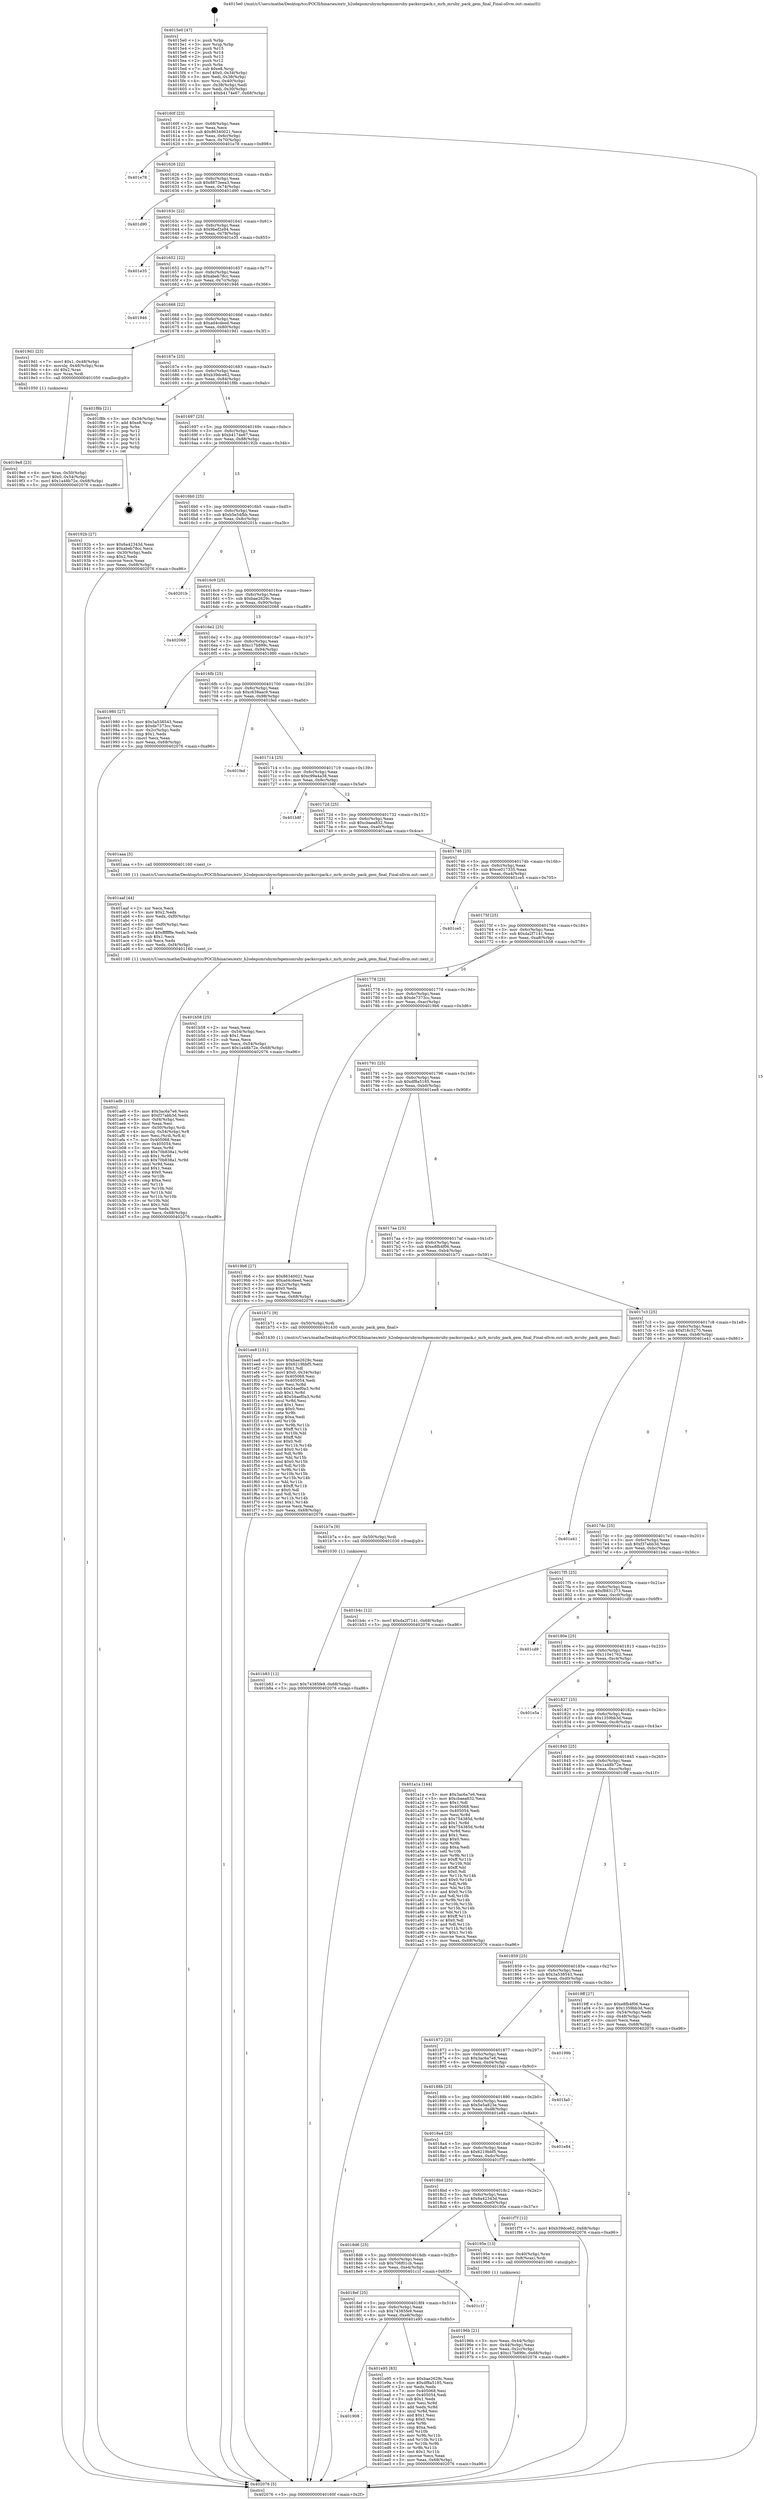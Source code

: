 digraph "0x4015e0" {
  label = "0x4015e0 (/mnt/c/Users/mathe/Desktop/tcc/POCII/binaries/extr_h2odepsmrubymrbgemsmruby-packsrcpack.c_mrb_mruby_pack_gem_final_Final-ollvm.out::main(0))"
  labelloc = "t"
  node[shape=record]

  Entry [label="",width=0.3,height=0.3,shape=circle,fillcolor=black,style=filled]
  "0x40160f" [label="{
     0x40160f [23]\l
     | [instrs]\l
     &nbsp;&nbsp;0x40160f \<+3\>: mov -0x68(%rbp),%eax\l
     &nbsp;&nbsp;0x401612 \<+2\>: mov %eax,%ecx\l
     &nbsp;&nbsp;0x401614 \<+6\>: sub $0x86340021,%ecx\l
     &nbsp;&nbsp;0x40161a \<+3\>: mov %eax,-0x6c(%rbp)\l
     &nbsp;&nbsp;0x40161d \<+3\>: mov %ecx,-0x70(%rbp)\l
     &nbsp;&nbsp;0x401620 \<+6\>: je 0000000000401e78 \<main+0x898\>\l
  }"]
  "0x401e78" [label="{
     0x401e78\l
  }", style=dashed]
  "0x401626" [label="{
     0x401626 [22]\l
     | [instrs]\l
     &nbsp;&nbsp;0x401626 \<+5\>: jmp 000000000040162b \<main+0x4b\>\l
     &nbsp;&nbsp;0x40162b \<+3\>: mov -0x6c(%rbp),%eax\l
     &nbsp;&nbsp;0x40162e \<+5\>: sub $0x8873eea3,%eax\l
     &nbsp;&nbsp;0x401633 \<+3\>: mov %eax,-0x74(%rbp)\l
     &nbsp;&nbsp;0x401636 \<+6\>: je 0000000000401d90 \<main+0x7b0\>\l
  }"]
  Exit [label="",width=0.3,height=0.3,shape=circle,fillcolor=black,style=filled,peripheries=2]
  "0x401d90" [label="{
     0x401d90\l
  }", style=dashed]
  "0x40163c" [label="{
     0x40163c [22]\l
     | [instrs]\l
     &nbsp;&nbsp;0x40163c \<+5\>: jmp 0000000000401641 \<main+0x61\>\l
     &nbsp;&nbsp;0x401641 \<+3\>: mov -0x6c(%rbp),%eax\l
     &nbsp;&nbsp;0x401644 \<+5\>: sub $0x9bef2e94,%eax\l
     &nbsp;&nbsp;0x401649 \<+3\>: mov %eax,-0x78(%rbp)\l
     &nbsp;&nbsp;0x40164c \<+6\>: je 0000000000401e35 \<main+0x855\>\l
  }"]
  "0x401908" [label="{
     0x401908\l
  }", style=dashed]
  "0x401e35" [label="{
     0x401e35\l
  }", style=dashed]
  "0x401652" [label="{
     0x401652 [22]\l
     | [instrs]\l
     &nbsp;&nbsp;0x401652 \<+5\>: jmp 0000000000401657 \<main+0x77\>\l
     &nbsp;&nbsp;0x401657 \<+3\>: mov -0x6c(%rbp),%eax\l
     &nbsp;&nbsp;0x40165a \<+5\>: sub $0xabeb78cc,%eax\l
     &nbsp;&nbsp;0x40165f \<+3\>: mov %eax,-0x7c(%rbp)\l
     &nbsp;&nbsp;0x401662 \<+6\>: je 0000000000401946 \<main+0x366\>\l
  }"]
  "0x401e95" [label="{
     0x401e95 [83]\l
     | [instrs]\l
     &nbsp;&nbsp;0x401e95 \<+5\>: mov $0xbae2629c,%eax\l
     &nbsp;&nbsp;0x401e9a \<+5\>: mov $0xdf8a5185,%ecx\l
     &nbsp;&nbsp;0x401e9f \<+2\>: xor %edx,%edx\l
     &nbsp;&nbsp;0x401ea1 \<+7\>: mov 0x405068,%esi\l
     &nbsp;&nbsp;0x401ea8 \<+7\>: mov 0x405054,%edi\l
     &nbsp;&nbsp;0x401eaf \<+3\>: sub $0x1,%edx\l
     &nbsp;&nbsp;0x401eb2 \<+3\>: mov %esi,%r8d\l
     &nbsp;&nbsp;0x401eb5 \<+3\>: add %edx,%r8d\l
     &nbsp;&nbsp;0x401eb8 \<+4\>: imul %r8d,%esi\l
     &nbsp;&nbsp;0x401ebc \<+3\>: and $0x1,%esi\l
     &nbsp;&nbsp;0x401ebf \<+3\>: cmp $0x0,%esi\l
     &nbsp;&nbsp;0x401ec2 \<+4\>: sete %r9b\l
     &nbsp;&nbsp;0x401ec6 \<+3\>: cmp $0xa,%edi\l
     &nbsp;&nbsp;0x401ec9 \<+4\>: setl %r10b\l
     &nbsp;&nbsp;0x401ecd \<+3\>: mov %r9b,%r11b\l
     &nbsp;&nbsp;0x401ed0 \<+3\>: and %r10b,%r11b\l
     &nbsp;&nbsp;0x401ed3 \<+3\>: xor %r10b,%r9b\l
     &nbsp;&nbsp;0x401ed6 \<+3\>: or %r9b,%r11b\l
     &nbsp;&nbsp;0x401ed9 \<+4\>: test $0x1,%r11b\l
     &nbsp;&nbsp;0x401edd \<+3\>: cmovne %ecx,%eax\l
     &nbsp;&nbsp;0x401ee0 \<+3\>: mov %eax,-0x68(%rbp)\l
     &nbsp;&nbsp;0x401ee3 \<+5\>: jmp 0000000000402076 \<main+0xa96\>\l
  }"]
  "0x401946" [label="{
     0x401946\l
  }", style=dashed]
  "0x401668" [label="{
     0x401668 [22]\l
     | [instrs]\l
     &nbsp;&nbsp;0x401668 \<+5\>: jmp 000000000040166d \<main+0x8d\>\l
     &nbsp;&nbsp;0x40166d \<+3\>: mov -0x6c(%rbp),%eax\l
     &nbsp;&nbsp;0x401670 \<+5\>: sub $0xad4cdeed,%eax\l
     &nbsp;&nbsp;0x401675 \<+3\>: mov %eax,-0x80(%rbp)\l
     &nbsp;&nbsp;0x401678 \<+6\>: je 00000000004019d1 \<main+0x3f1\>\l
  }"]
  "0x4018ef" [label="{
     0x4018ef [25]\l
     | [instrs]\l
     &nbsp;&nbsp;0x4018ef \<+5\>: jmp 00000000004018f4 \<main+0x314\>\l
     &nbsp;&nbsp;0x4018f4 \<+3\>: mov -0x6c(%rbp),%eax\l
     &nbsp;&nbsp;0x4018f7 \<+5\>: sub $0x74385fe9,%eax\l
     &nbsp;&nbsp;0x4018fc \<+6\>: mov %eax,-0xe8(%rbp)\l
     &nbsp;&nbsp;0x401902 \<+6\>: je 0000000000401e95 \<main+0x8b5\>\l
  }"]
  "0x4019d1" [label="{
     0x4019d1 [23]\l
     | [instrs]\l
     &nbsp;&nbsp;0x4019d1 \<+7\>: movl $0x1,-0x48(%rbp)\l
     &nbsp;&nbsp;0x4019d8 \<+4\>: movslq -0x48(%rbp),%rax\l
     &nbsp;&nbsp;0x4019dc \<+4\>: shl $0x2,%rax\l
     &nbsp;&nbsp;0x4019e0 \<+3\>: mov %rax,%rdi\l
     &nbsp;&nbsp;0x4019e3 \<+5\>: call 0000000000401050 \<malloc@plt\>\l
     | [calls]\l
     &nbsp;&nbsp;0x401050 \{1\} (unknown)\l
  }"]
  "0x40167e" [label="{
     0x40167e [25]\l
     | [instrs]\l
     &nbsp;&nbsp;0x40167e \<+5\>: jmp 0000000000401683 \<main+0xa3\>\l
     &nbsp;&nbsp;0x401683 \<+3\>: mov -0x6c(%rbp),%eax\l
     &nbsp;&nbsp;0x401686 \<+5\>: sub $0xb39dce62,%eax\l
     &nbsp;&nbsp;0x40168b \<+6\>: mov %eax,-0x84(%rbp)\l
     &nbsp;&nbsp;0x401691 \<+6\>: je 0000000000401f8b \<main+0x9ab\>\l
  }"]
  "0x401c1f" [label="{
     0x401c1f\l
  }", style=dashed]
  "0x401f8b" [label="{
     0x401f8b [21]\l
     | [instrs]\l
     &nbsp;&nbsp;0x401f8b \<+3\>: mov -0x34(%rbp),%eax\l
     &nbsp;&nbsp;0x401f8e \<+7\>: add $0xe8,%rsp\l
     &nbsp;&nbsp;0x401f95 \<+1\>: pop %rbx\l
     &nbsp;&nbsp;0x401f96 \<+2\>: pop %r12\l
     &nbsp;&nbsp;0x401f98 \<+2\>: pop %r13\l
     &nbsp;&nbsp;0x401f9a \<+2\>: pop %r14\l
     &nbsp;&nbsp;0x401f9c \<+2\>: pop %r15\l
     &nbsp;&nbsp;0x401f9e \<+1\>: pop %rbp\l
     &nbsp;&nbsp;0x401f9f \<+1\>: ret\l
  }"]
  "0x401697" [label="{
     0x401697 [25]\l
     | [instrs]\l
     &nbsp;&nbsp;0x401697 \<+5\>: jmp 000000000040169c \<main+0xbc\>\l
     &nbsp;&nbsp;0x40169c \<+3\>: mov -0x6c(%rbp),%eax\l
     &nbsp;&nbsp;0x40169f \<+5\>: sub $0xb4174e67,%eax\l
     &nbsp;&nbsp;0x4016a4 \<+6\>: mov %eax,-0x88(%rbp)\l
     &nbsp;&nbsp;0x4016aa \<+6\>: je 000000000040192b \<main+0x34b\>\l
  }"]
  "0x401b83" [label="{
     0x401b83 [12]\l
     | [instrs]\l
     &nbsp;&nbsp;0x401b83 \<+7\>: movl $0x74385fe9,-0x68(%rbp)\l
     &nbsp;&nbsp;0x401b8a \<+5\>: jmp 0000000000402076 \<main+0xa96\>\l
  }"]
  "0x40192b" [label="{
     0x40192b [27]\l
     | [instrs]\l
     &nbsp;&nbsp;0x40192b \<+5\>: mov $0x6a42343d,%eax\l
     &nbsp;&nbsp;0x401930 \<+5\>: mov $0xabeb78cc,%ecx\l
     &nbsp;&nbsp;0x401935 \<+3\>: mov -0x30(%rbp),%edx\l
     &nbsp;&nbsp;0x401938 \<+3\>: cmp $0x2,%edx\l
     &nbsp;&nbsp;0x40193b \<+3\>: cmovne %ecx,%eax\l
     &nbsp;&nbsp;0x40193e \<+3\>: mov %eax,-0x68(%rbp)\l
     &nbsp;&nbsp;0x401941 \<+5\>: jmp 0000000000402076 \<main+0xa96\>\l
  }"]
  "0x4016b0" [label="{
     0x4016b0 [25]\l
     | [instrs]\l
     &nbsp;&nbsp;0x4016b0 \<+5\>: jmp 00000000004016b5 \<main+0xd5\>\l
     &nbsp;&nbsp;0x4016b5 \<+3\>: mov -0x6c(%rbp),%eax\l
     &nbsp;&nbsp;0x4016b8 \<+5\>: sub $0xb5e54fbb,%eax\l
     &nbsp;&nbsp;0x4016bd \<+6\>: mov %eax,-0x8c(%rbp)\l
     &nbsp;&nbsp;0x4016c3 \<+6\>: je 000000000040201b \<main+0xa3b\>\l
  }"]
  "0x402076" [label="{
     0x402076 [5]\l
     | [instrs]\l
     &nbsp;&nbsp;0x402076 \<+5\>: jmp 000000000040160f \<main+0x2f\>\l
  }"]
  "0x4015e0" [label="{
     0x4015e0 [47]\l
     | [instrs]\l
     &nbsp;&nbsp;0x4015e0 \<+1\>: push %rbp\l
     &nbsp;&nbsp;0x4015e1 \<+3\>: mov %rsp,%rbp\l
     &nbsp;&nbsp;0x4015e4 \<+2\>: push %r15\l
     &nbsp;&nbsp;0x4015e6 \<+2\>: push %r14\l
     &nbsp;&nbsp;0x4015e8 \<+2\>: push %r13\l
     &nbsp;&nbsp;0x4015ea \<+2\>: push %r12\l
     &nbsp;&nbsp;0x4015ec \<+1\>: push %rbx\l
     &nbsp;&nbsp;0x4015ed \<+7\>: sub $0xe8,%rsp\l
     &nbsp;&nbsp;0x4015f4 \<+7\>: movl $0x0,-0x34(%rbp)\l
     &nbsp;&nbsp;0x4015fb \<+3\>: mov %edi,-0x38(%rbp)\l
     &nbsp;&nbsp;0x4015fe \<+4\>: mov %rsi,-0x40(%rbp)\l
     &nbsp;&nbsp;0x401602 \<+3\>: mov -0x38(%rbp),%edi\l
     &nbsp;&nbsp;0x401605 \<+3\>: mov %edi,-0x30(%rbp)\l
     &nbsp;&nbsp;0x401608 \<+7\>: movl $0xb4174e67,-0x68(%rbp)\l
  }"]
  "0x401b7a" [label="{
     0x401b7a [9]\l
     | [instrs]\l
     &nbsp;&nbsp;0x401b7a \<+4\>: mov -0x50(%rbp),%rdi\l
     &nbsp;&nbsp;0x401b7e \<+5\>: call 0000000000401030 \<free@plt\>\l
     | [calls]\l
     &nbsp;&nbsp;0x401030 \{1\} (unknown)\l
  }"]
  "0x40201b" [label="{
     0x40201b\l
  }", style=dashed]
  "0x4016c9" [label="{
     0x4016c9 [25]\l
     | [instrs]\l
     &nbsp;&nbsp;0x4016c9 \<+5\>: jmp 00000000004016ce \<main+0xee\>\l
     &nbsp;&nbsp;0x4016ce \<+3\>: mov -0x6c(%rbp),%eax\l
     &nbsp;&nbsp;0x4016d1 \<+5\>: sub $0xbae2629c,%eax\l
     &nbsp;&nbsp;0x4016d6 \<+6\>: mov %eax,-0x90(%rbp)\l
     &nbsp;&nbsp;0x4016dc \<+6\>: je 0000000000402068 \<main+0xa88\>\l
  }"]
  "0x401adb" [label="{
     0x401adb [113]\l
     | [instrs]\l
     &nbsp;&nbsp;0x401adb \<+5\>: mov $0x3ac6a7e6,%ecx\l
     &nbsp;&nbsp;0x401ae0 \<+5\>: mov $0xf37abb3d,%edx\l
     &nbsp;&nbsp;0x401ae5 \<+6\>: mov -0xf4(%rbp),%esi\l
     &nbsp;&nbsp;0x401aeb \<+3\>: imul %eax,%esi\l
     &nbsp;&nbsp;0x401aee \<+4\>: mov -0x50(%rbp),%rdi\l
     &nbsp;&nbsp;0x401af2 \<+4\>: movslq -0x54(%rbp),%r8\l
     &nbsp;&nbsp;0x401af6 \<+4\>: mov %esi,(%rdi,%r8,4)\l
     &nbsp;&nbsp;0x401afa \<+7\>: mov 0x405068,%eax\l
     &nbsp;&nbsp;0x401b01 \<+7\>: mov 0x405054,%esi\l
     &nbsp;&nbsp;0x401b08 \<+3\>: mov %eax,%r9d\l
     &nbsp;&nbsp;0x401b0b \<+7\>: add $0x70b838a1,%r9d\l
     &nbsp;&nbsp;0x401b12 \<+4\>: sub $0x1,%r9d\l
     &nbsp;&nbsp;0x401b16 \<+7\>: sub $0x70b838a1,%r9d\l
     &nbsp;&nbsp;0x401b1d \<+4\>: imul %r9d,%eax\l
     &nbsp;&nbsp;0x401b21 \<+3\>: and $0x1,%eax\l
     &nbsp;&nbsp;0x401b24 \<+3\>: cmp $0x0,%eax\l
     &nbsp;&nbsp;0x401b27 \<+4\>: sete %r10b\l
     &nbsp;&nbsp;0x401b2b \<+3\>: cmp $0xa,%esi\l
     &nbsp;&nbsp;0x401b2e \<+4\>: setl %r11b\l
     &nbsp;&nbsp;0x401b32 \<+3\>: mov %r10b,%bl\l
     &nbsp;&nbsp;0x401b35 \<+3\>: and %r11b,%bl\l
     &nbsp;&nbsp;0x401b38 \<+3\>: xor %r11b,%r10b\l
     &nbsp;&nbsp;0x401b3b \<+3\>: or %r10b,%bl\l
     &nbsp;&nbsp;0x401b3e \<+3\>: test $0x1,%bl\l
     &nbsp;&nbsp;0x401b41 \<+3\>: cmovne %edx,%ecx\l
     &nbsp;&nbsp;0x401b44 \<+3\>: mov %ecx,-0x68(%rbp)\l
     &nbsp;&nbsp;0x401b47 \<+5\>: jmp 0000000000402076 \<main+0xa96\>\l
  }"]
  "0x402068" [label="{
     0x402068\l
  }", style=dashed]
  "0x4016e2" [label="{
     0x4016e2 [25]\l
     | [instrs]\l
     &nbsp;&nbsp;0x4016e2 \<+5\>: jmp 00000000004016e7 \<main+0x107\>\l
     &nbsp;&nbsp;0x4016e7 \<+3\>: mov -0x6c(%rbp),%eax\l
     &nbsp;&nbsp;0x4016ea \<+5\>: sub $0xc17b899c,%eax\l
     &nbsp;&nbsp;0x4016ef \<+6\>: mov %eax,-0x94(%rbp)\l
     &nbsp;&nbsp;0x4016f5 \<+6\>: je 0000000000401980 \<main+0x3a0\>\l
  }"]
  "0x401aaf" [label="{
     0x401aaf [44]\l
     | [instrs]\l
     &nbsp;&nbsp;0x401aaf \<+2\>: xor %ecx,%ecx\l
     &nbsp;&nbsp;0x401ab1 \<+5\>: mov $0x2,%edx\l
     &nbsp;&nbsp;0x401ab6 \<+6\>: mov %edx,-0xf0(%rbp)\l
     &nbsp;&nbsp;0x401abc \<+1\>: cltd\l
     &nbsp;&nbsp;0x401abd \<+6\>: mov -0xf0(%rbp),%esi\l
     &nbsp;&nbsp;0x401ac3 \<+2\>: idiv %esi\l
     &nbsp;&nbsp;0x401ac5 \<+6\>: imul $0xfffffffe,%edx,%edx\l
     &nbsp;&nbsp;0x401acb \<+3\>: sub $0x1,%ecx\l
     &nbsp;&nbsp;0x401ace \<+2\>: sub %ecx,%edx\l
     &nbsp;&nbsp;0x401ad0 \<+6\>: mov %edx,-0xf4(%rbp)\l
     &nbsp;&nbsp;0x401ad6 \<+5\>: call 0000000000401160 \<next_i\>\l
     | [calls]\l
     &nbsp;&nbsp;0x401160 \{1\} (/mnt/c/Users/mathe/Desktop/tcc/POCII/binaries/extr_h2odepsmrubymrbgemsmruby-packsrcpack.c_mrb_mruby_pack_gem_final_Final-ollvm.out::next_i)\l
  }"]
  "0x401980" [label="{
     0x401980 [27]\l
     | [instrs]\l
     &nbsp;&nbsp;0x401980 \<+5\>: mov $0x3a538543,%eax\l
     &nbsp;&nbsp;0x401985 \<+5\>: mov $0xde7373cc,%ecx\l
     &nbsp;&nbsp;0x40198a \<+3\>: mov -0x2c(%rbp),%edx\l
     &nbsp;&nbsp;0x40198d \<+3\>: cmp $0x1,%edx\l
     &nbsp;&nbsp;0x401990 \<+3\>: cmovl %ecx,%eax\l
     &nbsp;&nbsp;0x401993 \<+3\>: mov %eax,-0x68(%rbp)\l
     &nbsp;&nbsp;0x401996 \<+5\>: jmp 0000000000402076 \<main+0xa96\>\l
  }"]
  "0x4016fb" [label="{
     0x4016fb [25]\l
     | [instrs]\l
     &nbsp;&nbsp;0x4016fb \<+5\>: jmp 0000000000401700 \<main+0x120\>\l
     &nbsp;&nbsp;0x401700 \<+3\>: mov -0x6c(%rbp),%eax\l
     &nbsp;&nbsp;0x401703 \<+5\>: sub $0xc639aac9,%eax\l
     &nbsp;&nbsp;0x401708 \<+6\>: mov %eax,-0x98(%rbp)\l
     &nbsp;&nbsp;0x40170e \<+6\>: je 0000000000401fed \<main+0xa0d\>\l
  }"]
  "0x4019e8" [label="{
     0x4019e8 [23]\l
     | [instrs]\l
     &nbsp;&nbsp;0x4019e8 \<+4\>: mov %rax,-0x50(%rbp)\l
     &nbsp;&nbsp;0x4019ec \<+7\>: movl $0x0,-0x54(%rbp)\l
     &nbsp;&nbsp;0x4019f3 \<+7\>: movl $0x1a48b72e,-0x68(%rbp)\l
     &nbsp;&nbsp;0x4019fa \<+5\>: jmp 0000000000402076 \<main+0xa96\>\l
  }"]
  "0x401fed" [label="{
     0x401fed\l
  }", style=dashed]
  "0x401714" [label="{
     0x401714 [25]\l
     | [instrs]\l
     &nbsp;&nbsp;0x401714 \<+5\>: jmp 0000000000401719 \<main+0x139\>\l
     &nbsp;&nbsp;0x401719 \<+3\>: mov -0x6c(%rbp),%eax\l
     &nbsp;&nbsp;0x40171c \<+5\>: sub $0xc99a4a38,%eax\l
     &nbsp;&nbsp;0x401721 \<+6\>: mov %eax,-0x9c(%rbp)\l
     &nbsp;&nbsp;0x401727 \<+6\>: je 0000000000401b8f \<main+0x5af\>\l
  }"]
  "0x40196b" [label="{
     0x40196b [21]\l
     | [instrs]\l
     &nbsp;&nbsp;0x40196b \<+3\>: mov %eax,-0x44(%rbp)\l
     &nbsp;&nbsp;0x40196e \<+3\>: mov -0x44(%rbp),%eax\l
     &nbsp;&nbsp;0x401971 \<+3\>: mov %eax,-0x2c(%rbp)\l
     &nbsp;&nbsp;0x401974 \<+7\>: movl $0xc17b899c,-0x68(%rbp)\l
     &nbsp;&nbsp;0x40197b \<+5\>: jmp 0000000000402076 \<main+0xa96\>\l
  }"]
  "0x401b8f" [label="{
     0x401b8f\l
  }", style=dashed]
  "0x40172d" [label="{
     0x40172d [25]\l
     | [instrs]\l
     &nbsp;&nbsp;0x40172d \<+5\>: jmp 0000000000401732 \<main+0x152\>\l
     &nbsp;&nbsp;0x401732 \<+3\>: mov -0x6c(%rbp),%eax\l
     &nbsp;&nbsp;0x401735 \<+5\>: sub $0xcbaea832,%eax\l
     &nbsp;&nbsp;0x40173a \<+6\>: mov %eax,-0xa0(%rbp)\l
     &nbsp;&nbsp;0x401740 \<+6\>: je 0000000000401aaa \<main+0x4ca\>\l
  }"]
  "0x4018d6" [label="{
     0x4018d6 [25]\l
     | [instrs]\l
     &nbsp;&nbsp;0x4018d6 \<+5\>: jmp 00000000004018db \<main+0x2fb\>\l
     &nbsp;&nbsp;0x4018db \<+3\>: mov -0x6c(%rbp),%eax\l
     &nbsp;&nbsp;0x4018de \<+5\>: sub $0x706f01cb,%eax\l
     &nbsp;&nbsp;0x4018e3 \<+6\>: mov %eax,-0xe4(%rbp)\l
     &nbsp;&nbsp;0x4018e9 \<+6\>: je 0000000000401c1f \<main+0x63f\>\l
  }"]
  "0x401aaa" [label="{
     0x401aaa [5]\l
     | [instrs]\l
     &nbsp;&nbsp;0x401aaa \<+5\>: call 0000000000401160 \<next_i\>\l
     | [calls]\l
     &nbsp;&nbsp;0x401160 \{1\} (/mnt/c/Users/mathe/Desktop/tcc/POCII/binaries/extr_h2odepsmrubymrbgemsmruby-packsrcpack.c_mrb_mruby_pack_gem_final_Final-ollvm.out::next_i)\l
  }"]
  "0x401746" [label="{
     0x401746 [25]\l
     | [instrs]\l
     &nbsp;&nbsp;0x401746 \<+5\>: jmp 000000000040174b \<main+0x16b\>\l
     &nbsp;&nbsp;0x40174b \<+3\>: mov -0x6c(%rbp),%eax\l
     &nbsp;&nbsp;0x40174e \<+5\>: sub $0xce017335,%eax\l
     &nbsp;&nbsp;0x401753 \<+6\>: mov %eax,-0xa4(%rbp)\l
     &nbsp;&nbsp;0x401759 \<+6\>: je 0000000000401ce5 \<main+0x705\>\l
  }"]
  "0x40195e" [label="{
     0x40195e [13]\l
     | [instrs]\l
     &nbsp;&nbsp;0x40195e \<+4\>: mov -0x40(%rbp),%rax\l
     &nbsp;&nbsp;0x401962 \<+4\>: mov 0x8(%rax),%rdi\l
     &nbsp;&nbsp;0x401966 \<+5\>: call 0000000000401060 \<atoi@plt\>\l
     | [calls]\l
     &nbsp;&nbsp;0x401060 \{1\} (unknown)\l
  }"]
  "0x401ce5" [label="{
     0x401ce5\l
  }", style=dashed]
  "0x40175f" [label="{
     0x40175f [25]\l
     | [instrs]\l
     &nbsp;&nbsp;0x40175f \<+5\>: jmp 0000000000401764 \<main+0x184\>\l
     &nbsp;&nbsp;0x401764 \<+3\>: mov -0x6c(%rbp),%eax\l
     &nbsp;&nbsp;0x401767 \<+5\>: sub $0xda2f7141,%eax\l
     &nbsp;&nbsp;0x40176c \<+6\>: mov %eax,-0xa8(%rbp)\l
     &nbsp;&nbsp;0x401772 \<+6\>: je 0000000000401b58 \<main+0x578\>\l
  }"]
  "0x4018bd" [label="{
     0x4018bd [25]\l
     | [instrs]\l
     &nbsp;&nbsp;0x4018bd \<+5\>: jmp 00000000004018c2 \<main+0x2e2\>\l
     &nbsp;&nbsp;0x4018c2 \<+3\>: mov -0x6c(%rbp),%eax\l
     &nbsp;&nbsp;0x4018c5 \<+5\>: sub $0x6a42343d,%eax\l
     &nbsp;&nbsp;0x4018ca \<+6\>: mov %eax,-0xe0(%rbp)\l
     &nbsp;&nbsp;0x4018d0 \<+6\>: je 000000000040195e \<main+0x37e\>\l
  }"]
  "0x401b58" [label="{
     0x401b58 [25]\l
     | [instrs]\l
     &nbsp;&nbsp;0x401b58 \<+2\>: xor %eax,%eax\l
     &nbsp;&nbsp;0x401b5a \<+3\>: mov -0x54(%rbp),%ecx\l
     &nbsp;&nbsp;0x401b5d \<+3\>: sub $0x1,%eax\l
     &nbsp;&nbsp;0x401b60 \<+2\>: sub %eax,%ecx\l
     &nbsp;&nbsp;0x401b62 \<+3\>: mov %ecx,-0x54(%rbp)\l
     &nbsp;&nbsp;0x401b65 \<+7\>: movl $0x1a48b72e,-0x68(%rbp)\l
     &nbsp;&nbsp;0x401b6c \<+5\>: jmp 0000000000402076 \<main+0xa96\>\l
  }"]
  "0x401778" [label="{
     0x401778 [25]\l
     | [instrs]\l
     &nbsp;&nbsp;0x401778 \<+5\>: jmp 000000000040177d \<main+0x19d\>\l
     &nbsp;&nbsp;0x40177d \<+3\>: mov -0x6c(%rbp),%eax\l
     &nbsp;&nbsp;0x401780 \<+5\>: sub $0xde7373cc,%eax\l
     &nbsp;&nbsp;0x401785 \<+6\>: mov %eax,-0xac(%rbp)\l
     &nbsp;&nbsp;0x40178b \<+6\>: je 00000000004019b6 \<main+0x3d6\>\l
  }"]
  "0x401f7f" [label="{
     0x401f7f [12]\l
     | [instrs]\l
     &nbsp;&nbsp;0x401f7f \<+7\>: movl $0xb39dce62,-0x68(%rbp)\l
     &nbsp;&nbsp;0x401f86 \<+5\>: jmp 0000000000402076 \<main+0xa96\>\l
  }"]
  "0x4019b6" [label="{
     0x4019b6 [27]\l
     | [instrs]\l
     &nbsp;&nbsp;0x4019b6 \<+5\>: mov $0x86340021,%eax\l
     &nbsp;&nbsp;0x4019bb \<+5\>: mov $0xad4cdeed,%ecx\l
     &nbsp;&nbsp;0x4019c0 \<+3\>: mov -0x2c(%rbp),%edx\l
     &nbsp;&nbsp;0x4019c3 \<+3\>: cmp $0x0,%edx\l
     &nbsp;&nbsp;0x4019c6 \<+3\>: cmove %ecx,%eax\l
     &nbsp;&nbsp;0x4019c9 \<+3\>: mov %eax,-0x68(%rbp)\l
     &nbsp;&nbsp;0x4019cc \<+5\>: jmp 0000000000402076 \<main+0xa96\>\l
  }"]
  "0x401791" [label="{
     0x401791 [25]\l
     | [instrs]\l
     &nbsp;&nbsp;0x401791 \<+5\>: jmp 0000000000401796 \<main+0x1b6\>\l
     &nbsp;&nbsp;0x401796 \<+3\>: mov -0x6c(%rbp),%eax\l
     &nbsp;&nbsp;0x401799 \<+5\>: sub $0xdf8a5185,%eax\l
     &nbsp;&nbsp;0x40179e \<+6\>: mov %eax,-0xb0(%rbp)\l
     &nbsp;&nbsp;0x4017a4 \<+6\>: je 0000000000401ee8 \<main+0x908\>\l
  }"]
  "0x4018a4" [label="{
     0x4018a4 [25]\l
     | [instrs]\l
     &nbsp;&nbsp;0x4018a4 \<+5\>: jmp 00000000004018a9 \<main+0x2c9\>\l
     &nbsp;&nbsp;0x4018a9 \<+3\>: mov -0x6c(%rbp),%eax\l
     &nbsp;&nbsp;0x4018ac \<+5\>: sub $0x6219bbf5,%eax\l
     &nbsp;&nbsp;0x4018b1 \<+6\>: mov %eax,-0xdc(%rbp)\l
     &nbsp;&nbsp;0x4018b7 \<+6\>: je 0000000000401f7f \<main+0x99f\>\l
  }"]
  "0x401ee8" [label="{
     0x401ee8 [151]\l
     | [instrs]\l
     &nbsp;&nbsp;0x401ee8 \<+5\>: mov $0xbae2629c,%eax\l
     &nbsp;&nbsp;0x401eed \<+5\>: mov $0x6219bbf5,%ecx\l
     &nbsp;&nbsp;0x401ef2 \<+2\>: mov $0x1,%dl\l
     &nbsp;&nbsp;0x401ef4 \<+7\>: movl $0x0,-0x34(%rbp)\l
     &nbsp;&nbsp;0x401efb \<+7\>: mov 0x405068,%esi\l
     &nbsp;&nbsp;0x401f02 \<+7\>: mov 0x405054,%edi\l
     &nbsp;&nbsp;0x401f09 \<+3\>: mov %esi,%r8d\l
     &nbsp;&nbsp;0x401f0c \<+7\>: sub $0x54aef0a3,%r8d\l
     &nbsp;&nbsp;0x401f13 \<+4\>: sub $0x1,%r8d\l
     &nbsp;&nbsp;0x401f17 \<+7\>: add $0x54aef0a3,%r8d\l
     &nbsp;&nbsp;0x401f1e \<+4\>: imul %r8d,%esi\l
     &nbsp;&nbsp;0x401f22 \<+3\>: and $0x1,%esi\l
     &nbsp;&nbsp;0x401f25 \<+3\>: cmp $0x0,%esi\l
     &nbsp;&nbsp;0x401f28 \<+4\>: sete %r9b\l
     &nbsp;&nbsp;0x401f2c \<+3\>: cmp $0xa,%edi\l
     &nbsp;&nbsp;0x401f2f \<+4\>: setl %r10b\l
     &nbsp;&nbsp;0x401f33 \<+3\>: mov %r9b,%r11b\l
     &nbsp;&nbsp;0x401f36 \<+4\>: xor $0xff,%r11b\l
     &nbsp;&nbsp;0x401f3a \<+3\>: mov %r10b,%bl\l
     &nbsp;&nbsp;0x401f3d \<+3\>: xor $0xff,%bl\l
     &nbsp;&nbsp;0x401f40 \<+3\>: xor $0x0,%dl\l
     &nbsp;&nbsp;0x401f43 \<+3\>: mov %r11b,%r14b\l
     &nbsp;&nbsp;0x401f46 \<+4\>: and $0x0,%r14b\l
     &nbsp;&nbsp;0x401f4a \<+3\>: and %dl,%r9b\l
     &nbsp;&nbsp;0x401f4d \<+3\>: mov %bl,%r15b\l
     &nbsp;&nbsp;0x401f50 \<+4\>: and $0x0,%r15b\l
     &nbsp;&nbsp;0x401f54 \<+3\>: and %dl,%r10b\l
     &nbsp;&nbsp;0x401f57 \<+3\>: or %r9b,%r14b\l
     &nbsp;&nbsp;0x401f5a \<+3\>: or %r10b,%r15b\l
     &nbsp;&nbsp;0x401f5d \<+3\>: xor %r15b,%r14b\l
     &nbsp;&nbsp;0x401f60 \<+3\>: or %bl,%r11b\l
     &nbsp;&nbsp;0x401f63 \<+4\>: xor $0xff,%r11b\l
     &nbsp;&nbsp;0x401f67 \<+3\>: or $0x0,%dl\l
     &nbsp;&nbsp;0x401f6a \<+3\>: and %dl,%r11b\l
     &nbsp;&nbsp;0x401f6d \<+3\>: or %r11b,%r14b\l
     &nbsp;&nbsp;0x401f70 \<+4\>: test $0x1,%r14b\l
     &nbsp;&nbsp;0x401f74 \<+3\>: cmovne %ecx,%eax\l
     &nbsp;&nbsp;0x401f77 \<+3\>: mov %eax,-0x68(%rbp)\l
     &nbsp;&nbsp;0x401f7a \<+5\>: jmp 0000000000402076 \<main+0xa96\>\l
  }"]
  "0x4017aa" [label="{
     0x4017aa [25]\l
     | [instrs]\l
     &nbsp;&nbsp;0x4017aa \<+5\>: jmp 00000000004017af \<main+0x1cf\>\l
     &nbsp;&nbsp;0x4017af \<+3\>: mov -0x6c(%rbp),%eax\l
     &nbsp;&nbsp;0x4017b2 \<+5\>: sub $0xe8fb4f06,%eax\l
     &nbsp;&nbsp;0x4017b7 \<+6\>: mov %eax,-0xb4(%rbp)\l
     &nbsp;&nbsp;0x4017bd \<+6\>: je 0000000000401b71 \<main+0x591\>\l
  }"]
  "0x401e84" [label="{
     0x401e84\l
  }", style=dashed]
  "0x401b71" [label="{
     0x401b71 [9]\l
     | [instrs]\l
     &nbsp;&nbsp;0x401b71 \<+4\>: mov -0x50(%rbp),%rdi\l
     &nbsp;&nbsp;0x401b75 \<+5\>: call 0000000000401430 \<mrb_mruby_pack_gem_final\>\l
     | [calls]\l
     &nbsp;&nbsp;0x401430 \{1\} (/mnt/c/Users/mathe/Desktop/tcc/POCII/binaries/extr_h2odepsmrubymrbgemsmruby-packsrcpack.c_mrb_mruby_pack_gem_final_Final-ollvm.out::mrb_mruby_pack_gem_final)\l
  }"]
  "0x4017c3" [label="{
     0x4017c3 [25]\l
     | [instrs]\l
     &nbsp;&nbsp;0x4017c3 \<+5\>: jmp 00000000004017c8 \<main+0x1e8\>\l
     &nbsp;&nbsp;0x4017c8 \<+3\>: mov -0x6c(%rbp),%eax\l
     &nbsp;&nbsp;0x4017cb \<+5\>: sub $0xf18c5270,%eax\l
     &nbsp;&nbsp;0x4017d0 \<+6\>: mov %eax,-0xb8(%rbp)\l
     &nbsp;&nbsp;0x4017d6 \<+6\>: je 0000000000401e41 \<main+0x861\>\l
  }"]
  "0x40188b" [label="{
     0x40188b [25]\l
     | [instrs]\l
     &nbsp;&nbsp;0x40188b \<+5\>: jmp 0000000000401890 \<main+0x2b0\>\l
     &nbsp;&nbsp;0x401890 \<+3\>: mov -0x6c(%rbp),%eax\l
     &nbsp;&nbsp;0x401893 \<+5\>: sub $0x5e5a823e,%eax\l
     &nbsp;&nbsp;0x401898 \<+6\>: mov %eax,-0xd8(%rbp)\l
     &nbsp;&nbsp;0x40189e \<+6\>: je 0000000000401e84 \<main+0x8a4\>\l
  }"]
  "0x401e41" [label="{
     0x401e41\l
  }", style=dashed]
  "0x4017dc" [label="{
     0x4017dc [25]\l
     | [instrs]\l
     &nbsp;&nbsp;0x4017dc \<+5\>: jmp 00000000004017e1 \<main+0x201\>\l
     &nbsp;&nbsp;0x4017e1 \<+3\>: mov -0x6c(%rbp),%eax\l
     &nbsp;&nbsp;0x4017e4 \<+5\>: sub $0xf37abb3d,%eax\l
     &nbsp;&nbsp;0x4017e9 \<+6\>: mov %eax,-0xbc(%rbp)\l
     &nbsp;&nbsp;0x4017ef \<+6\>: je 0000000000401b4c \<main+0x56c\>\l
  }"]
  "0x401fa0" [label="{
     0x401fa0\l
  }", style=dashed]
  "0x401b4c" [label="{
     0x401b4c [12]\l
     | [instrs]\l
     &nbsp;&nbsp;0x401b4c \<+7\>: movl $0xda2f7141,-0x68(%rbp)\l
     &nbsp;&nbsp;0x401b53 \<+5\>: jmp 0000000000402076 \<main+0xa96\>\l
  }"]
  "0x4017f5" [label="{
     0x4017f5 [25]\l
     | [instrs]\l
     &nbsp;&nbsp;0x4017f5 \<+5\>: jmp 00000000004017fa \<main+0x21a\>\l
     &nbsp;&nbsp;0x4017fa \<+3\>: mov -0x6c(%rbp),%eax\l
     &nbsp;&nbsp;0x4017fd \<+5\>: sub $0xf8831273,%eax\l
     &nbsp;&nbsp;0x401802 \<+6\>: mov %eax,-0xc0(%rbp)\l
     &nbsp;&nbsp;0x401808 \<+6\>: je 0000000000401cd9 \<main+0x6f9\>\l
  }"]
  "0x401872" [label="{
     0x401872 [25]\l
     | [instrs]\l
     &nbsp;&nbsp;0x401872 \<+5\>: jmp 0000000000401877 \<main+0x297\>\l
     &nbsp;&nbsp;0x401877 \<+3\>: mov -0x6c(%rbp),%eax\l
     &nbsp;&nbsp;0x40187a \<+5\>: sub $0x3ac6a7e6,%eax\l
     &nbsp;&nbsp;0x40187f \<+6\>: mov %eax,-0xd4(%rbp)\l
     &nbsp;&nbsp;0x401885 \<+6\>: je 0000000000401fa0 \<main+0x9c0\>\l
  }"]
  "0x401cd9" [label="{
     0x401cd9\l
  }", style=dashed]
  "0x40180e" [label="{
     0x40180e [25]\l
     | [instrs]\l
     &nbsp;&nbsp;0x40180e \<+5\>: jmp 0000000000401813 \<main+0x233\>\l
     &nbsp;&nbsp;0x401813 \<+3\>: mov -0x6c(%rbp),%eax\l
     &nbsp;&nbsp;0x401816 \<+5\>: sub $0x110e1762,%eax\l
     &nbsp;&nbsp;0x40181b \<+6\>: mov %eax,-0xc4(%rbp)\l
     &nbsp;&nbsp;0x401821 \<+6\>: je 0000000000401e5a \<main+0x87a\>\l
  }"]
  "0x40199b" [label="{
     0x40199b\l
  }", style=dashed]
  "0x401e5a" [label="{
     0x401e5a\l
  }", style=dashed]
  "0x401827" [label="{
     0x401827 [25]\l
     | [instrs]\l
     &nbsp;&nbsp;0x401827 \<+5\>: jmp 000000000040182c \<main+0x24c\>\l
     &nbsp;&nbsp;0x40182c \<+3\>: mov -0x6c(%rbp),%eax\l
     &nbsp;&nbsp;0x40182f \<+5\>: sub $0x1359bb3d,%eax\l
     &nbsp;&nbsp;0x401834 \<+6\>: mov %eax,-0xc8(%rbp)\l
     &nbsp;&nbsp;0x40183a \<+6\>: je 0000000000401a1a \<main+0x43a\>\l
  }"]
  "0x401859" [label="{
     0x401859 [25]\l
     | [instrs]\l
     &nbsp;&nbsp;0x401859 \<+5\>: jmp 000000000040185e \<main+0x27e\>\l
     &nbsp;&nbsp;0x40185e \<+3\>: mov -0x6c(%rbp),%eax\l
     &nbsp;&nbsp;0x401861 \<+5\>: sub $0x3a538543,%eax\l
     &nbsp;&nbsp;0x401866 \<+6\>: mov %eax,-0xd0(%rbp)\l
     &nbsp;&nbsp;0x40186c \<+6\>: je 000000000040199b \<main+0x3bb\>\l
  }"]
  "0x401a1a" [label="{
     0x401a1a [144]\l
     | [instrs]\l
     &nbsp;&nbsp;0x401a1a \<+5\>: mov $0x3ac6a7e6,%eax\l
     &nbsp;&nbsp;0x401a1f \<+5\>: mov $0xcbaea832,%ecx\l
     &nbsp;&nbsp;0x401a24 \<+2\>: mov $0x1,%dl\l
     &nbsp;&nbsp;0x401a26 \<+7\>: mov 0x405068,%esi\l
     &nbsp;&nbsp;0x401a2d \<+7\>: mov 0x405054,%edi\l
     &nbsp;&nbsp;0x401a34 \<+3\>: mov %esi,%r8d\l
     &nbsp;&nbsp;0x401a37 \<+7\>: sub $0x754385d,%r8d\l
     &nbsp;&nbsp;0x401a3e \<+4\>: sub $0x1,%r8d\l
     &nbsp;&nbsp;0x401a42 \<+7\>: add $0x754385d,%r8d\l
     &nbsp;&nbsp;0x401a49 \<+4\>: imul %r8d,%esi\l
     &nbsp;&nbsp;0x401a4d \<+3\>: and $0x1,%esi\l
     &nbsp;&nbsp;0x401a50 \<+3\>: cmp $0x0,%esi\l
     &nbsp;&nbsp;0x401a53 \<+4\>: sete %r9b\l
     &nbsp;&nbsp;0x401a57 \<+3\>: cmp $0xa,%edi\l
     &nbsp;&nbsp;0x401a5a \<+4\>: setl %r10b\l
     &nbsp;&nbsp;0x401a5e \<+3\>: mov %r9b,%r11b\l
     &nbsp;&nbsp;0x401a61 \<+4\>: xor $0xff,%r11b\l
     &nbsp;&nbsp;0x401a65 \<+3\>: mov %r10b,%bl\l
     &nbsp;&nbsp;0x401a68 \<+3\>: xor $0xff,%bl\l
     &nbsp;&nbsp;0x401a6b \<+3\>: xor $0x0,%dl\l
     &nbsp;&nbsp;0x401a6e \<+3\>: mov %r11b,%r14b\l
     &nbsp;&nbsp;0x401a71 \<+4\>: and $0x0,%r14b\l
     &nbsp;&nbsp;0x401a75 \<+3\>: and %dl,%r9b\l
     &nbsp;&nbsp;0x401a78 \<+3\>: mov %bl,%r15b\l
     &nbsp;&nbsp;0x401a7b \<+4\>: and $0x0,%r15b\l
     &nbsp;&nbsp;0x401a7f \<+3\>: and %dl,%r10b\l
     &nbsp;&nbsp;0x401a82 \<+3\>: or %r9b,%r14b\l
     &nbsp;&nbsp;0x401a85 \<+3\>: or %r10b,%r15b\l
     &nbsp;&nbsp;0x401a88 \<+3\>: xor %r15b,%r14b\l
     &nbsp;&nbsp;0x401a8b \<+3\>: or %bl,%r11b\l
     &nbsp;&nbsp;0x401a8e \<+4\>: xor $0xff,%r11b\l
     &nbsp;&nbsp;0x401a92 \<+3\>: or $0x0,%dl\l
     &nbsp;&nbsp;0x401a95 \<+3\>: and %dl,%r11b\l
     &nbsp;&nbsp;0x401a98 \<+3\>: or %r11b,%r14b\l
     &nbsp;&nbsp;0x401a9b \<+4\>: test $0x1,%r14b\l
     &nbsp;&nbsp;0x401a9f \<+3\>: cmovne %ecx,%eax\l
     &nbsp;&nbsp;0x401aa2 \<+3\>: mov %eax,-0x68(%rbp)\l
     &nbsp;&nbsp;0x401aa5 \<+5\>: jmp 0000000000402076 \<main+0xa96\>\l
  }"]
  "0x401840" [label="{
     0x401840 [25]\l
     | [instrs]\l
     &nbsp;&nbsp;0x401840 \<+5\>: jmp 0000000000401845 \<main+0x265\>\l
     &nbsp;&nbsp;0x401845 \<+3\>: mov -0x6c(%rbp),%eax\l
     &nbsp;&nbsp;0x401848 \<+5\>: sub $0x1a48b72e,%eax\l
     &nbsp;&nbsp;0x40184d \<+6\>: mov %eax,-0xcc(%rbp)\l
     &nbsp;&nbsp;0x401853 \<+6\>: je 00000000004019ff \<main+0x41f\>\l
  }"]
  "0x4019ff" [label="{
     0x4019ff [27]\l
     | [instrs]\l
     &nbsp;&nbsp;0x4019ff \<+5\>: mov $0xe8fb4f06,%eax\l
     &nbsp;&nbsp;0x401a04 \<+5\>: mov $0x1359bb3d,%ecx\l
     &nbsp;&nbsp;0x401a09 \<+3\>: mov -0x54(%rbp),%edx\l
     &nbsp;&nbsp;0x401a0c \<+3\>: cmp -0x48(%rbp),%edx\l
     &nbsp;&nbsp;0x401a0f \<+3\>: cmovl %ecx,%eax\l
     &nbsp;&nbsp;0x401a12 \<+3\>: mov %eax,-0x68(%rbp)\l
     &nbsp;&nbsp;0x401a15 \<+5\>: jmp 0000000000402076 \<main+0xa96\>\l
  }"]
  Entry -> "0x4015e0" [label=" 1"]
  "0x40160f" -> "0x401e78" [label=" 0"]
  "0x40160f" -> "0x401626" [label=" 16"]
  "0x401f8b" -> Exit [label=" 1"]
  "0x401626" -> "0x401d90" [label=" 0"]
  "0x401626" -> "0x40163c" [label=" 16"]
  "0x401f7f" -> "0x402076" [label=" 1"]
  "0x40163c" -> "0x401e35" [label=" 0"]
  "0x40163c" -> "0x401652" [label=" 16"]
  "0x401ee8" -> "0x402076" [label=" 1"]
  "0x401652" -> "0x401946" [label=" 0"]
  "0x401652" -> "0x401668" [label=" 16"]
  "0x401e95" -> "0x402076" [label=" 1"]
  "0x401668" -> "0x4019d1" [label=" 1"]
  "0x401668" -> "0x40167e" [label=" 15"]
  "0x4018ef" -> "0x401e95" [label=" 1"]
  "0x40167e" -> "0x401f8b" [label=" 1"]
  "0x40167e" -> "0x401697" [label=" 14"]
  "0x4018ef" -> "0x401908" [label=" 0"]
  "0x401697" -> "0x40192b" [label=" 1"]
  "0x401697" -> "0x4016b0" [label=" 13"]
  "0x40192b" -> "0x402076" [label=" 1"]
  "0x4015e0" -> "0x40160f" [label=" 1"]
  "0x402076" -> "0x40160f" [label=" 15"]
  "0x4018d6" -> "0x401c1f" [label=" 0"]
  "0x4016b0" -> "0x40201b" [label=" 0"]
  "0x4016b0" -> "0x4016c9" [label=" 13"]
  "0x4018d6" -> "0x4018ef" [label=" 1"]
  "0x4016c9" -> "0x402068" [label=" 0"]
  "0x4016c9" -> "0x4016e2" [label=" 13"]
  "0x401b83" -> "0x402076" [label=" 1"]
  "0x4016e2" -> "0x401980" [label=" 1"]
  "0x4016e2" -> "0x4016fb" [label=" 12"]
  "0x401b7a" -> "0x401b83" [label=" 1"]
  "0x4016fb" -> "0x401fed" [label=" 0"]
  "0x4016fb" -> "0x401714" [label=" 12"]
  "0x401b71" -> "0x401b7a" [label=" 1"]
  "0x401714" -> "0x401b8f" [label=" 0"]
  "0x401714" -> "0x40172d" [label=" 12"]
  "0x401b58" -> "0x402076" [label=" 1"]
  "0x40172d" -> "0x401aaa" [label=" 1"]
  "0x40172d" -> "0x401746" [label=" 11"]
  "0x401b4c" -> "0x402076" [label=" 1"]
  "0x401746" -> "0x401ce5" [label=" 0"]
  "0x401746" -> "0x40175f" [label=" 11"]
  "0x401adb" -> "0x402076" [label=" 1"]
  "0x40175f" -> "0x401b58" [label=" 1"]
  "0x40175f" -> "0x401778" [label=" 10"]
  "0x401aaa" -> "0x401aaf" [label=" 1"]
  "0x401778" -> "0x4019b6" [label=" 1"]
  "0x401778" -> "0x401791" [label=" 9"]
  "0x401a1a" -> "0x402076" [label=" 1"]
  "0x401791" -> "0x401ee8" [label=" 1"]
  "0x401791" -> "0x4017aa" [label=" 8"]
  "0x4019e8" -> "0x402076" [label=" 1"]
  "0x4017aa" -> "0x401b71" [label=" 1"]
  "0x4017aa" -> "0x4017c3" [label=" 7"]
  "0x4019d1" -> "0x4019e8" [label=" 1"]
  "0x4017c3" -> "0x401e41" [label=" 0"]
  "0x4017c3" -> "0x4017dc" [label=" 7"]
  "0x401980" -> "0x402076" [label=" 1"]
  "0x4017dc" -> "0x401b4c" [label=" 1"]
  "0x4017dc" -> "0x4017f5" [label=" 6"]
  "0x40196b" -> "0x402076" [label=" 1"]
  "0x4017f5" -> "0x401cd9" [label=" 0"]
  "0x4017f5" -> "0x40180e" [label=" 6"]
  "0x4018bd" -> "0x4018d6" [label=" 1"]
  "0x40180e" -> "0x401e5a" [label=" 0"]
  "0x40180e" -> "0x401827" [label=" 6"]
  "0x4018bd" -> "0x40195e" [label=" 1"]
  "0x401827" -> "0x401a1a" [label=" 1"]
  "0x401827" -> "0x401840" [label=" 5"]
  "0x4018a4" -> "0x4018bd" [label=" 2"]
  "0x401840" -> "0x4019ff" [label=" 2"]
  "0x401840" -> "0x401859" [label=" 3"]
  "0x401aaf" -> "0x401adb" [label=" 1"]
  "0x401859" -> "0x40199b" [label=" 0"]
  "0x401859" -> "0x401872" [label=" 3"]
  "0x40195e" -> "0x40196b" [label=" 1"]
  "0x401872" -> "0x401fa0" [label=" 0"]
  "0x401872" -> "0x40188b" [label=" 3"]
  "0x4019b6" -> "0x402076" [label=" 1"]
  "0x40188b" -> "0x401e84" [label=" 0"]
  "0x40188b" -> "0x4018a4" [label=" 3"]
  "0x4019ff" -> "0x402076" [label=" 2"]
  "0x4018a4" -> "0x401f7f" [label=" 1"]
}
